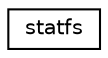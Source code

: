 digraph "Graphical Class Hierarchy"
{
  edge [fontname="Helvetica",fontsize="10",labelfontname="Helvetica",labelfontsize="10"];
  node [fontname="Helvetica",fontsize="10",shape=record];
  rankdir="LR";
  Node0 [label="statfs",height=0.2,width=0.4,color="black", fillcolor="white", style="filled",URL="$structstatfs.html"];
}
